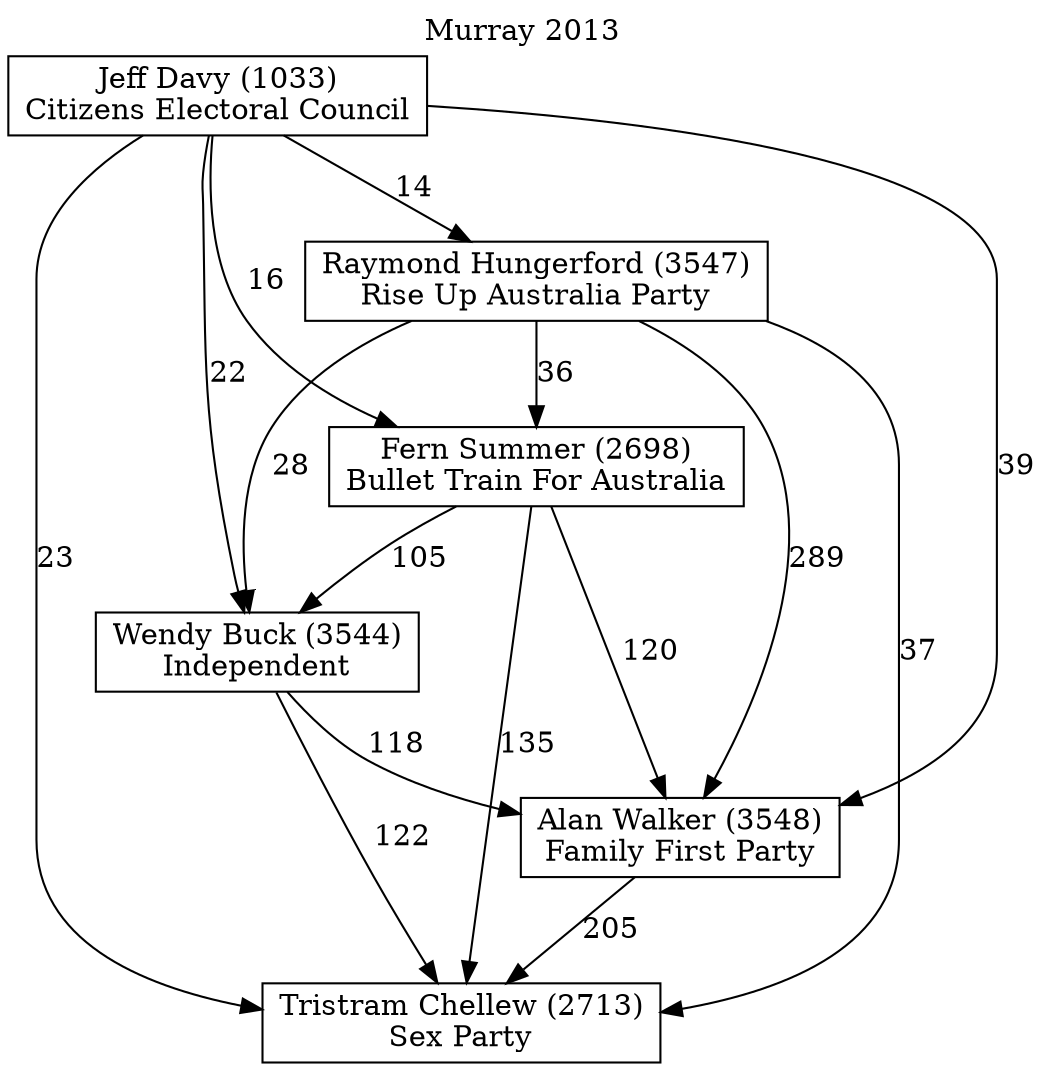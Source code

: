 // House preference flow
digraph "Tristram Chellew (2713)_Murray_2013" {
	graph [label="Murray 2013" labelloc=t mclimit=10]
	node [shape=box]
	"Tristram Chellew (2713)" [label="Tristram Chellew (2713)
Sex Party"]
	"Alan Walker (3548)" [label="Alan Walker (3548)
Family First Party"]
	"Wendy Buck (3544)" [label="Wendy Buck (3544)
Independent"]
	"Fern Summer (2698)" [label="Fern Summer (2698)
Bullet Train For Australia"]
	"Raymond Hungerford (3547)" [label="Raymond Hungerford (3547)
Rise Up Australia Party"]
	"Jeff Davy (1033)" [label="Jeff Davy (1033)
Citizens Electoral Council"]
	"Alan Walker (3548)" -> "Tristram Chellew (2713)" [label=205]
	"Wendy Buck (3544)" -> "Alan Walker (3548)" [label=118]
	"Fern Summer (2698)" -> "Wendy Buck (3544)" [label=105]
	"Raymond Hungerford (3547)" -> "Fern Summer (2698)" [label=36]
	"Jeff Davy (1033)" -> "Raymond Hungerford (3547)" [label=14]
	"Wendy Buck (3544)" -> "Tristram Chellew (2713)" [label=122]
	"Fern Summer (2698)" -> "Tristram Chellew (2713)" [label=135]
	"Raymond Hungerford (3547)" -> "Tristram Chellew (2713)" [label=37]
	"Jeff Davy (1033)" -> "Tristram Chellew (2713)" [label=23]
	"Jeff Davy (1033)" -> "Fern Summer (2698)" [label=16]
	"Raymond Hungerford (3547)" -> "Wendy Buck (3544)" [label=28]
	"Jeff Davy (1033)" -> "Wendy Buck (3544)" [label=22]
	"Fern Summer (2698)" -> "Alan Walker (3548)" [label=120]
	"Raymond Hungerford (3547)" -> "Alan Walker (3548)" [label=289]
	"Jeff Davy (1033)" -> "Alan Walker (3548)" [label=39]
}
